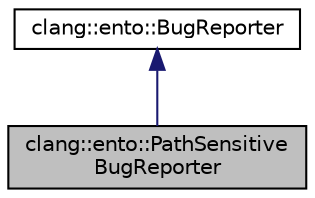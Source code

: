 digraph "clang::ento::PathSensitiveBugReporter"
{
 // LATEX_PDF_SIZE
  bgcolor="transparent";
  edge [fontname="Helvetica",fontsize="10",labelfontname="Helvetica",labelfontsize="10"];
  node [fontname="Helvetica",fontsize="10",shape=record];
  Node1 [label="clang::ento::PathSensitive\lBugReporter",height=0.2,width=0.4,color="black", fillcolor="grey75", style="filled", fontcolor="black",tooltip="GRBugReporter is used for generating path-sensitive reports."];
  Node2 -> Node1 [dir="back",color="midnightblue",fontsize="10",style="solid",fontname="Helvetica"];
  Node2 [label="clang::ento::BugReporter",height=0.2,width=0.4,color="black",URL="$classclang_1_1ento_1_1BugReporter.html",tooltip="BugReporter is a utility class for generating PathDiagnostics for analysis."];
}
